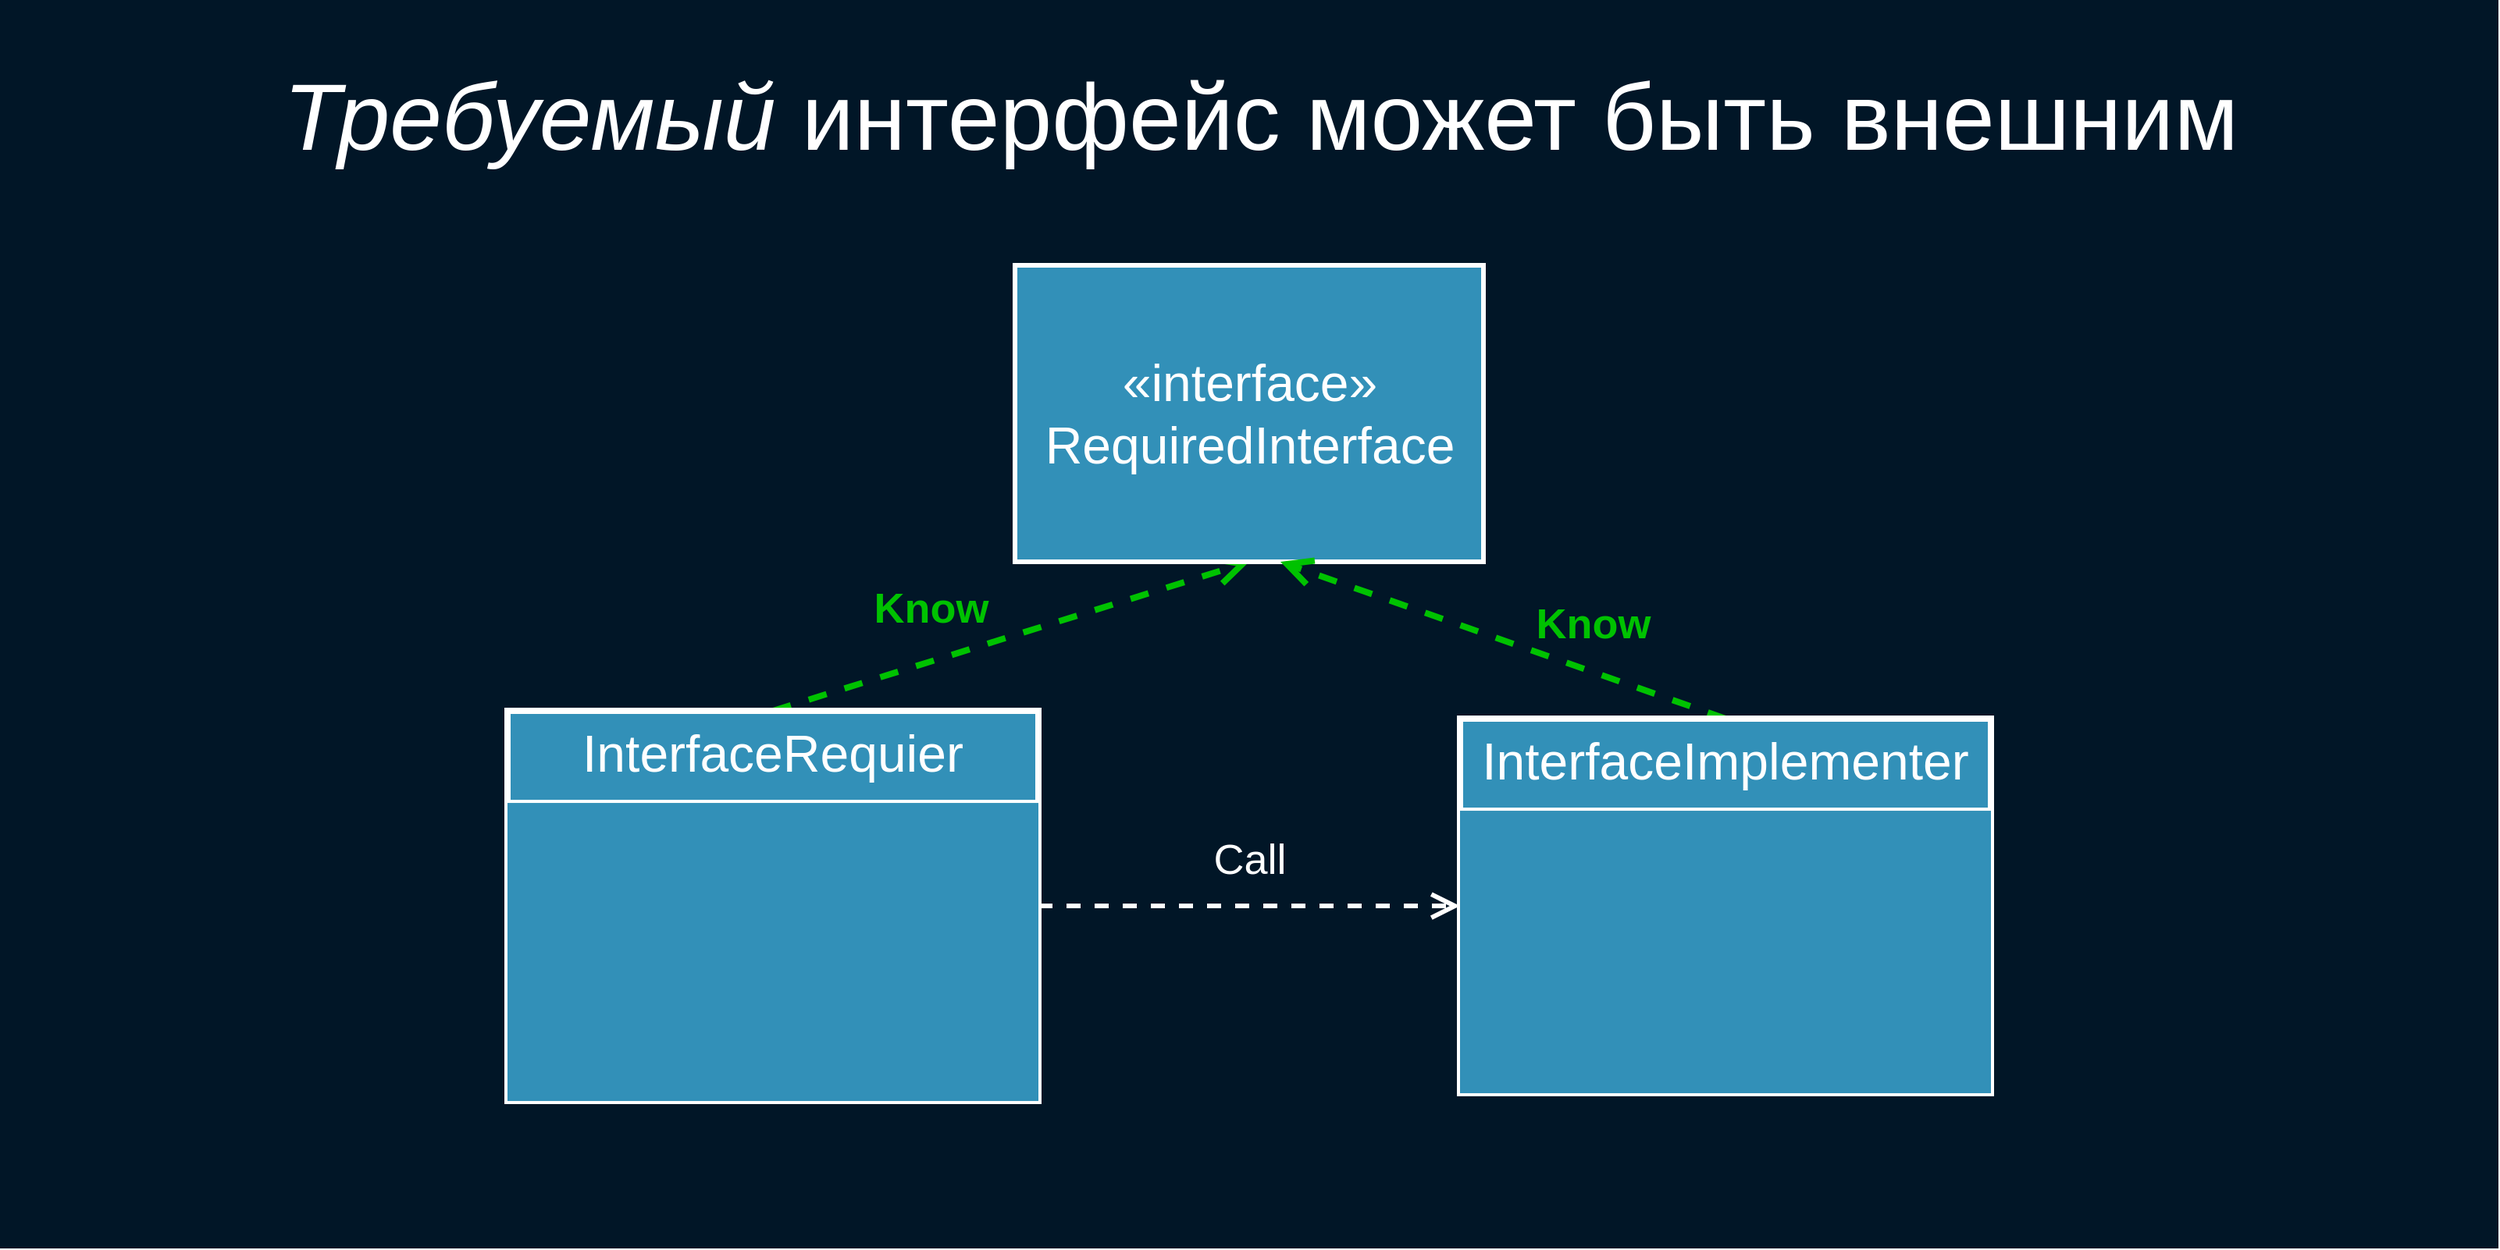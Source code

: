 <mxfile version="13.0.3" type="device"><diagram name="Page-1" id="b5b7bab2-c9e2-2cf4-8b2a-24fd1a2a6d21"><mxGraphModel dx="4136" dy="967" grid="1" gridSize="10" guides="1" tooltips="1" connect="1" arrows="1" fold="1" page="1" pageScale="1" pageWidth="827" pageHeight="1169" background="#ffffff" math="0" shadow="0"><root><mxCell id="0"/><mxCell id="1" parent="0"/><mxCell id="crDRbli0xWPwZ9U8P9Jx-28" value="" style="rounded=0;whiteSpace=wrap;html=1;fillColor=#011627;fontSize=30;fontColor=#FFFFFF;strokeColor=none;" parent="1" vertex="1"><mxGeometry x="-1790" y="80" width="1600" height="800" as="geometry"/></mxCell><mxCell id="jOwIxk3vogOaWyEmxDxG-9" value="&lt;i&gt;Требуемый&lt;/i&gt; интерфейс может быть внешним" style="text;html=1;strokeColor=none;fillColor=none;align=center;verticalAlign=middle;whiteSpace=wrap;rounded=0;fontSize=60;fontColor=#FFFFFF;" parent="1" vertex="1"><mxGeometry x="-1664.76" y="120" width="1364.53" height="70" as="geometry"/></mxCell><mxCell id="m7kkx12V2CsE8Tm6eBkF-17" value="Call" style="endArrow=open;endSize=12;dashed=1;html=1;labelBackgroundColor=none;strokeColor=#FFFFFF;strokeWidth=3;fontSize=27;fontColor=#FFFFFF;entryX=0;entryY=0.5;entryDx=0;entryDy=0;exitX=1;exitY=0.5;exitDx=0;exitDy=0;" parent="1" source="HJhdJmxSS5BMoj7pObH_-7" target="lnrhcF5-zrZUQGdcZG1h-26" edge="1"><mxGeometry y="30" width="160" relative="1" as="geometry"><mxPoint x="-1400" y="920.53" as="sourcePoint"/><mxPoint x="-1240" y="920.53" as="targetPoint"/><mxPoint as="offset"/></mxGeometry></mxCell><mxCell id="m7kkx12V2CsE8Tm6eBkF-18" value="Know" style="endArrow=open;endSize=12;dashed=1;html=1;labelBackgroundColor=none;strokeColor=#00C200;strokeWidth=4;fontSize=27;fontColor=#00C200;entryX=0.5;entryY=1;entryDx=0;entryDy=0;exitX=0.5;exitY=0;exitDx=0;exitDy=0;fontStyle=1" parent="1" source="HJhdJmxSS5BMoj7pObH_-7" target="m7kkx12V2CsE8Tm6eBkF-19" edge="1"><mxGeometry x="-0.274" y="32" width="160" relative="1" as="geometry"><mxPoint x="-1115" y="670.53" as="sourcePoint"/><mxPoint x="-990.19" y="530" as="targetPoint"/><mxPoint as="offset"/></mxGeometry></mxCell><mxCell id="m7kkx12V2CsE8Tm6eBkF-19" value="«interface»&lt;br&gt;RequiredInterface" style="html=1;labelBackgroundColor=none;strokeColor=#FFFFFF;strokeWidth=3;fillColor=#3290B8;fontSize=33;fontColor=#FFFFFF;labelPosition=center;verticalLabelPosition=middle;align=center;verticalAlign=middle;" parent="1" vertex="1"><mxGeometry x="-1140" y="250" width="300" height="190" as="geometry"/></mxCell><mxCell id="m7kkx12V2CsE8Tm6eBkF-23" value="Know" style="endArrow=open;endSize=12;dashed=1;html=1;labelBackgroundColor=none;strokeColor=#00C200;strokeWidth=4;fontSize=27;fontColor=#00C200;exitX=0.5;exitY=0;exitDx=0;exitDy=0;fontStyle=1" parent="1" source="lnrhcF5-zrZUQGdcZG1h-26" edge="1"><mxGeometry x="-0.336" y="-29" width="160" relative="1" as="geometry"><mxPoint x="-1285" y="545.53" as="sourcePoint"/><mxPoint x="-970" y="440" as="targetPoint"/><mxPoint as="offset"/></mxGeometry></mxCell><mxCell id="HJhdJmxSS5BMoj7pObH_-7" value="InterfaceRequier" style="swimlane;fontStyle=0;align=center;verticalAlign=top;childLayout=stackLayout;horizontal=1;startSize=59;horizontalStack=0;resizeParent=1;resizeParentMax=0;resizeLast=0;collapsible=1;marginBottom=0;strokeColor=#FFFFFF;strokeWidth=4;fillColor=#3290B8;fontSize=33;fontColor=#FFFFFF;labelBackgroundColor=none;" parent="1" vertex="1"><mxGeometry x="-1465" y="535.53" width="340" height="250" as="geometry"/></mxCell><mxCell id="HJhdJmxSS5BMoj7pObH_-8" value="" style="text;strokeColor=none;fillColor=#3290B8;align=left;verticalAlign=top;spacingLeft=4;spacingRight=4;overflow=hidden;rotatable=0;points=[[0,0.5],[1,0.5]];portConstraint=eastwest;fontColor=#FFFFFF;fontSize=30;labelBackgroundColor=none;" parent="HJhdJmxSS5BMoj7pObH_-7" vertex="1"><mxGeometry y="59" width="340" height="191" as="geometry"/></mxCell><mxCell id="lnrhcF5-zrZUQGdcZG1h-26" value="InterfaceImplementer" style="swimlane;fontStyle=0;align=center;verticalAlign=top;childLayout=stackLayout;horizontal=1;startSize=59;horizontalStack=0;resizeParent=1;resizeParentMax=0;resizeLast=0;collapsible=1;marginBottom=0;strokeColor=#FFFFFF;strokeWidth=4;fillColor=#3290B8;fontSize=33;fontColor=#FFFFFF;labelBackgroundColor=none;" parent="1" vertex="1"><mxGeometry x="-855" y="540.53" width="340" height="240" as="geometry"/></mxCell><mxCell id="lnrhcF5-zrZUQGdcZG1h-29" value="" style="text;strokeColor=none;fillColor=#3290B8;align=left;verticalAlign=top;spacingLeft=4;spacingRight=4;overflow=hidden;rotatable=0;points=[[0,0.5],[1,0.5]];portConstraint=eastwest;fontColor=#FFFFFF;fontSize=30;labelBackgroundColor=none;" parent="lnrhcF5-zrZUQGdcZG1h-26" vertex="1"><mxGeometry y="59" width="340" height="181" as="geometry"/></mxCell></root></mxGraphModel></diagram></mxfile>